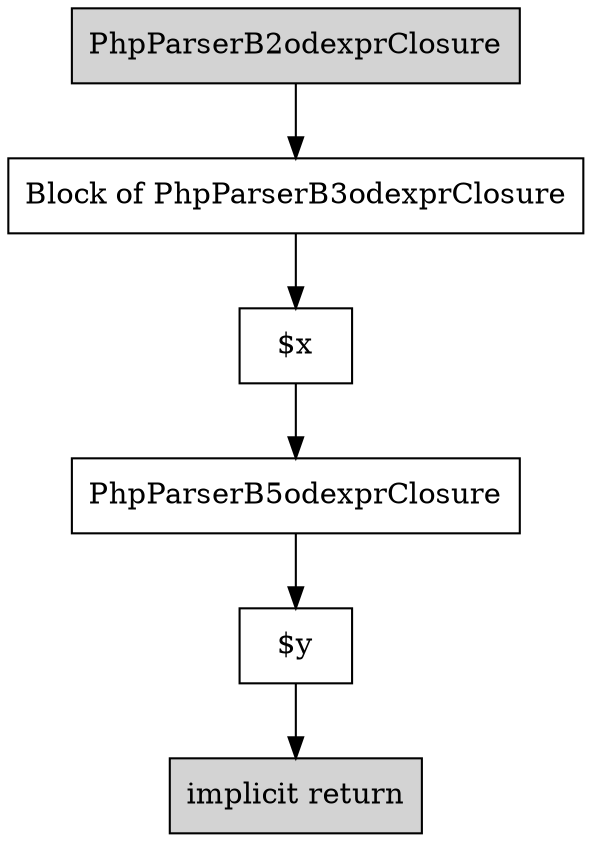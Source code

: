 digraph G {
    B1 [shape=box,label="implicit return",style=filled]
    B2 [shape=box,label="PhpParser\Node\Expr\Closure",style=filled]
    B2 -> B3
    B4 [shape=box,label="$x"]
    B4 -> B5
    B5 [shape=box,label="PhpParser\Node\Expr\Closure"]
    B5 -> B6
    B6 [shape=box,label="$y"]
    B6 -> B1
    B3 [shape=box,label="Block of PhpParser\Node\Expr\Closure"]
    B3 -> B4
}